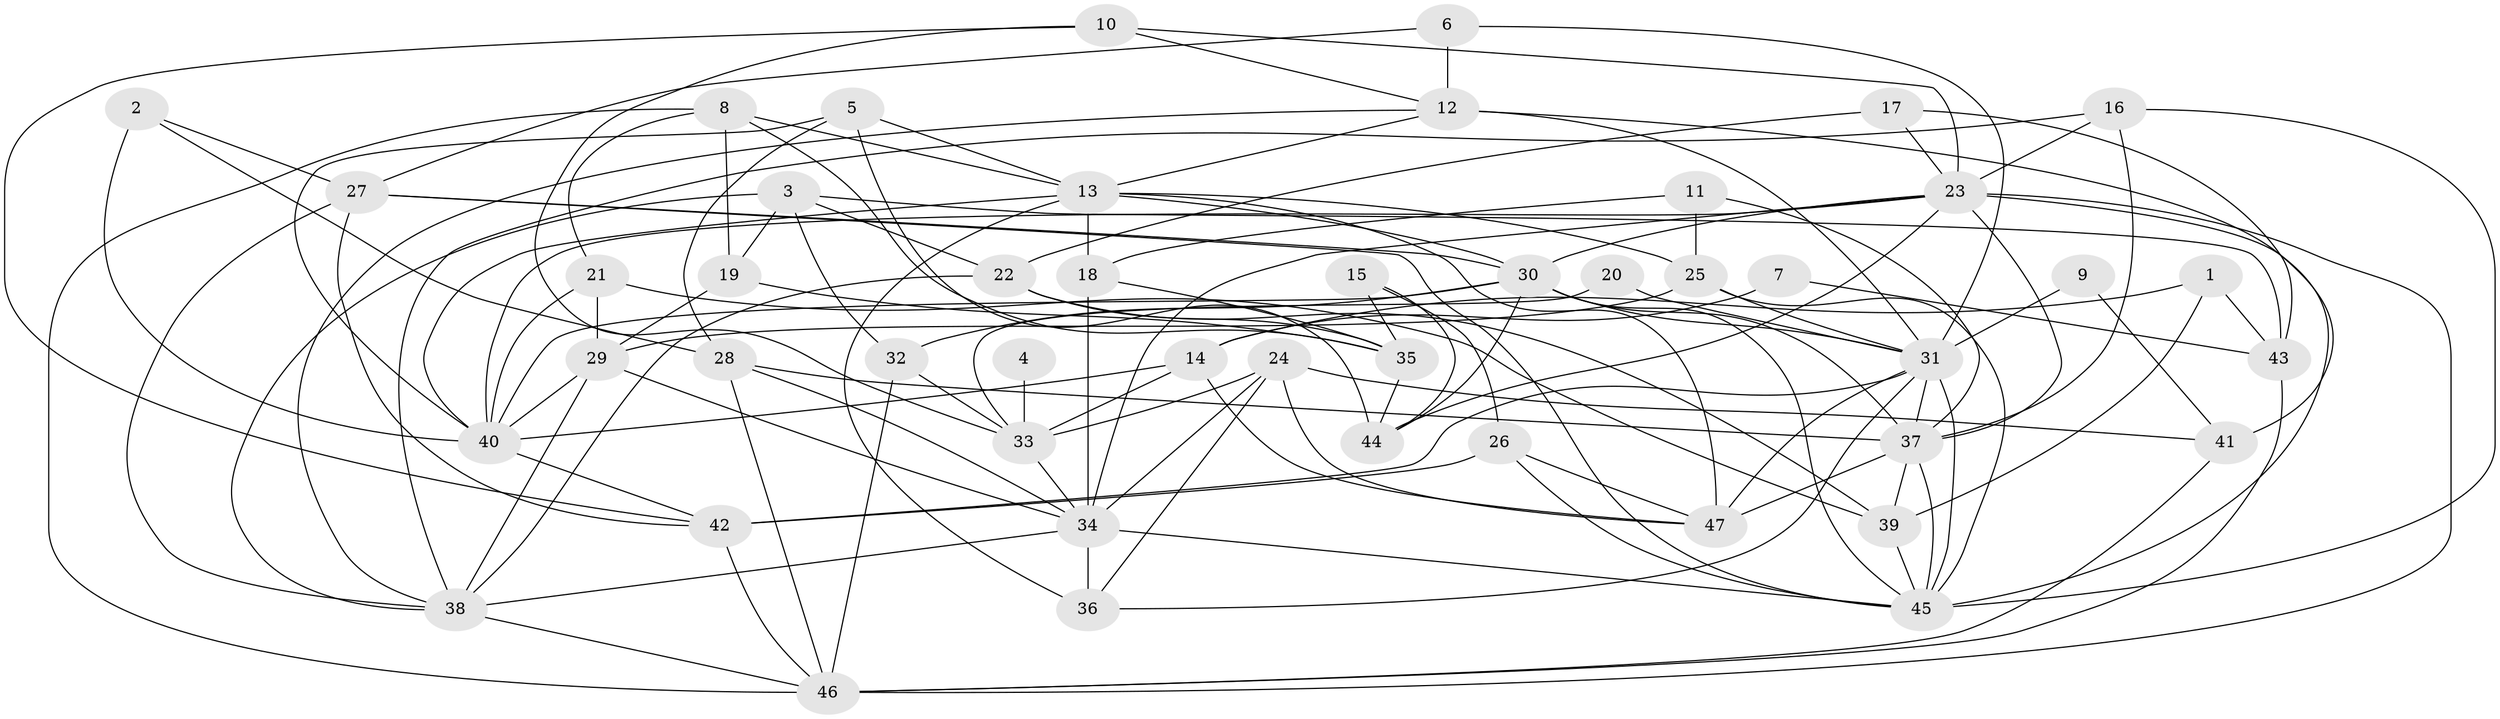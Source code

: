 // original degree distribution, {6: 0.0967741935483871, 4: 0.2903225806451613, 3: 0.24731182795698925, 5: 0.1827956989247312, 2: 0.13978494623655913, 7: 0.021505376344086023, 8: 0.021505376344086023}
// Generated by graph-tools (version 1.1) at 2025/50/03/09/25 03:50:13]
// undirected, 47 vertices, 125 edges
graph export_dot {
graph [start="1"]
  node [color=gray90,style=filled];
  1;
  2;
  3;
  4;
  5;
  6;
  7;
  8;
  9;
  10;
  11;
  12;
  13;
  14;
  15;
  16;
  17;
  18;
  19;
  20;
  21;
  22;
  23;
  24;
  25;
  26;
  27;
  28;
  29;
  30;
  31;
  32;
  33;
  34;
  35;
  36;
  37;
  38;
  39;
  40;
  41;
  42;
  43;
  44;
  45;
  46;
  47;
  1 -- 14 [weight=1.0];
  1 -- 39 [weight=1.0];
  1 -- 43 [weight=1.0];
  2 -- 27 [weight=1.0];
  2 -- 28 [weight=1.0];
  2 -- 40 [weight=1.0];
  3 -- 19 [weight=1.0];
  3 -- 22 [weight=1.0];
  3 -- 32 [weight=1.0];
  3 -- 38 [weight=1.0];
  3 -- 43 [weight=1.0];
  4 -- 33 [weight=2.0];
  5 -- 13 [weight=1.0];
  5 -- 28 [weight=1.0];
  5 -- 40 [weight=1.0];
  5 -- 44 [weight=1.0];
  6 -- 12 [weight=1.0];
  6 -- 27 [weight=1.0];
  6 -- 31 [weight=1.0];
  7 -- 14 [weight=1.0];
  7 -- 43 [weight=1.0];
  8 -- 13 [weight=1.0];
  8 -- 19 [weight=1.0];
  8 -- 21 [weight=1.0];
  8 -- 35 [weight=1.0];
  8 -- 46 [weight=1.0];
  9 -- 31 [weight=1.0];
  9 -- 41 [weight=1.0];
  10 -- 12 [weight=1.0];
  10 -- 23 [weight=1.0];
  10 -- 33 [weight=1.0];
  10 -- 42 [weight=1.0];
  11 -- 18 [weight=1.0];
  11 -- 25 [weight=1.0];
  11 -- 37 [weight=1.0];
  12 -- 13 [weight=1.0];
  12 -- 31 [weight=2.0];
  12 -- 38 [weight=1.0];
  12 -- 41 [weight=1.0];
  13 -- 18 [weight=1.0];
  13 -- 25 [weight=1.0];
  13 -- 30 [weight=1.0];
  13 -- 36 [weight=1.0];
  13 -- 40 [weight=1.0];
  13 -- 47 [weight=1.0];
  14 -- 33 [weight=1.0];
  14 -- 40 [weight=1.0];
  14 -- 47 [weight=1.0];
  15 -- 26 [weight=1.0];
  15 -- 35 [weight=1.0];
  15 -- 44 [weight=1.0];
  16 -- 23 [weight=1.0];
  16 -- 37 [weight=1.0];
  16 -- 38 [weight=1.0];
  16 -- 45 [weight=1.0];
  17 -- 22 [weight=1.0];
  17 -- 23 [weight=1.0];
  17 -- 43 [weight=1.0];
  18 -- 34 [weight=1.0];
  18 -- 35 [weight=1.0];
  19 -- 29 [weight=1.0];
  19 -- 35 [weight=1.0];
  20 -- 31 [weight=1.0];
  20 -- 33 [weight=1.0];
  21 -- 29 [weight=1.0];
  21 -- 39 [weight=1.0];
  21 -- 40 [weight=1.0];
  22 -- 35 [weight=1.0];
  22 -- 38 [weight=1.0];
  22 -- 39 [weight=1.0];
  23 -- 30 [weight=1.0];
  23 -- 34 [weight=2.0];
  23 -- 37 [weight=1.0];
  23 -- 40 [weight=1.0];
  23 -- 44 [weight=1.0];
  23 -- 45 [weight=1.0];
  23 -- 46 [weight=1.0];
  24 -- 33 [weight=1.0];
  24 -- 34 [weight=1.0];
  24 -- 36 [weight=1.0];
  24 -- 41 [weight=1.0];
  24 -- 47 [weight=1.0];
  25 -- 29 [weight=1.0];
  25 -- 31 [weight=1.0];
  25 -- 45 [weight=1.0];
  26 -- 42 [weight=1.0];
  26 -- 45 [weight=1.0];
  26 -- 47 [weight=1.0];
  27 -- 30 [weight=1.0];
  27 -- 38 [weight=1.0];
  27 -- 42 [weight=1.0];
  27 -- 45 [weight=1.0];
  28 -- 34 [weight=1.0];
  28 -- 37 [weight=2.0];
  28 -- 46 [weight=1.0];
  29 -- 34 [weight=1.0];
  29 -- 38 [weight=1.0];
  29 -- 40 [weight=1.0];
  30 -- 31 [weight=1.0];
  30 -- 32 [weight=1.0];
  30 -- 37 [weight=1.0];
  30 -- 40 [weight=1.0];
  30 -- 44 [weight=1.0];
  30 -- 45 [weight=1.0];
  31 -- 36 [weight=1.0];
  31 -- 37 [weight=1.0];
  31 -- 42 [weight=1.0];
  31 -- 45 [weight=1.0];
  31 -- 47 [weight=1.0];
  32 -- 33 [weight=1.0];
  32 -- 46 [weight=1.0];
  33 -- 34 [weight=2.0];
  34 -- 36 [weight=2.0];
  34 -- 38 [weight=1.0];
  34 -- 45 [weight=1.0];
  35 -- 44 [weight=1.0];
  37 -- 39 [weight=1.0];
  37 -- 45 [weight=1.0];
  37 -- 47 [weight=1.0];
  38 -- 46 [weight=1.0];
  39 -- 45 [weight=1.0];
  40 -- 42 [weight=1.0];
  41 -- 46 [weight=1.0];
  42 -- 46 [weight=1.0];
  43 -- 46 [weight=2.0];
}
